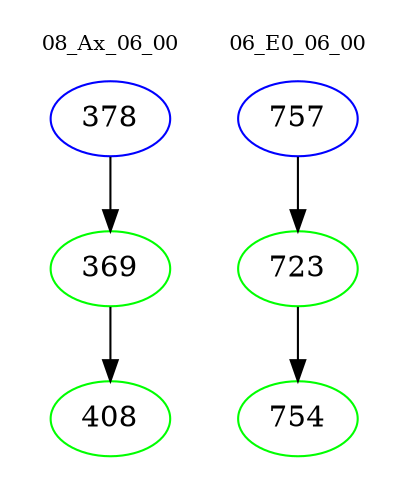 digraph{
subgraph cluster_0 {
color = white
label = "08_Ax_06_00";
fontsize=10;
T0_378 [label="378", color="blue"]
T0_378 -> T0_369 [color="black"]
T0_369 [label="369", color="green"]
T0_369 -> T0_408 [color="black"]
T0_408 [label="408", color="green"]
}
subgraph cluster_1 {
color = white
label = "06_E0_06_00";
fontsize=10;
T1_757 [label="757", color="blue"]
T1_757 -> T1_723 [color="black"]
T1_723 [label="723", color="green"]
T1_723 -> T1_754 [color="black"]
T1_754 [label="754", color="green"]
}
}
